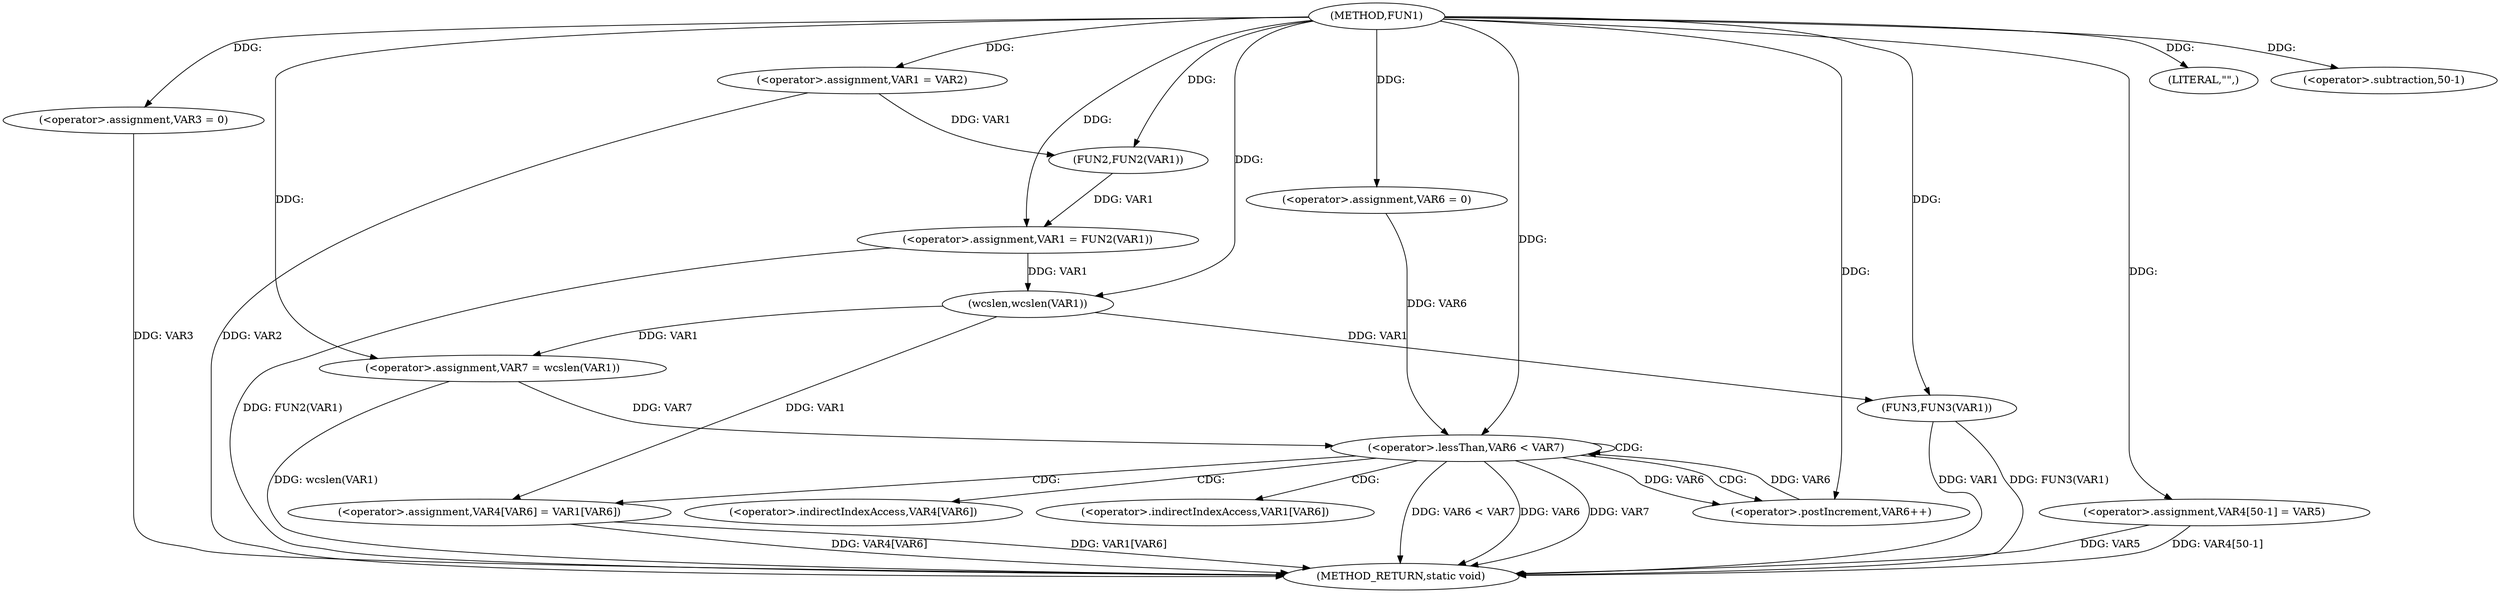 digraph FUN1 {  
"1000100" [label = "(METHOD,FUN1)" ]
"1000148" [label = "(METHOD_RETURN,static void)" ]
"1000104" [label = "(<operator>.assignment,VAR1 = VAR2)" ]
"1000107" [label = "(<operator>.assignment,VAR3 = 0)" ]
"1000110" [label = "(<operator>.assignment,VAR1 = FUN2(VAR1))" ]
"1000112" [label = "(FUN2,FUN2(VAR1))" ]
"1000115" [label = "(LITERAL,\"\",)" ]
"1000118" [label = "(<operator>.assignment,VAR7 = wcslen(VAR1))" ]
"1000120" [label = "(wcslen,wcslen(VAR1))" ]
"1000123" [label = "(<operator>.assignment,VAR6 = 0)" ]
"1000126" [label = "(<operator>.lessThan,VAR6 < VAR7)" ]
"1000129" [label = "(<operator>.postIncrement,VAR6++)" ]
"1000132" [label = "(<operator>.assignment,VAR4[VAR6] = VAR1[VAR6])" ]
"1000139" [label = "(<operator>.assignment,VAR4[50-1] = VAR5)" ]
"1000142" [label = "(<operator>.subtraction,50-1)" ]
"1000146" [label = "(FUN3,FUN3(VAR1))" ]
"1000133" [label = "(<operator>.indirectIndexAccess,VAR4[VAR6])" ]
"1000136" [label = "(<operator>.indirectIndexAccess,VAR1[VAR6])" ]
  "1000126" -> "1000148"  [ label = "DDG: VAR6 < VAR7"] 
  "1000107" -> "1000148"  [ label = "DDG: VAR3"] 
  "1000139" -> "1000148"  [ label = "DDG: VAR4[50-1]"] 
  "1000126" -> "1000148"  [ label = "DDG: VAR6"] 
  "1000126" -> "1000148"  [ label = "DDG: VAR7"] 
  "1000146" -> "1000148"  [ label = "DDG: FUN3(VAR1)"] 
  "1000146" -> "1000148"  [ label = "DDG: VAR1"] 
  "1000104" -> "1000148"  [ label = "DDG: VAR2"] 
  "1000132" -> "1000148"  [ label = "DDG: VAR4[VAR6]"] 
  "1000110" -> "1000148"  [ label = "DDG: FUN2(VAR1)"] 
  "1000118" -> "1000148"  [ label = "DDG: wcslen(VAR1)"] 
  "1000132" -> "1000148"  [ label = "DDG: VAR1[VAR6]"] 
  "1000139" -> "1000148"  [ label = "DDG: VAR5"] 
  "1000100" -> "1000104"  [ label = "DDG: "] 
  "1000100" -> "1000107"  [ label = "DDG: "] 
  "1000112" -> "1000110"  [ label = "DDG: VAR1"] 
  "1000100" -> "1000110"  [ label = "DDG: "] 
  "1000104" -> "1000112"  [ label = "DDG: VAR1"] 
  "1000100" -> "1000112"  [ label = "DDG: "] 
  "1000100" -> "1000115"  [ label = "DDG: "] 
  "1000120" -> "1000118"  [ label = "DDG: VAR1"] 
  "1000100" -> "1000118"  [ label = "DDG: "] 
  "1000110" -> "1000120"  [ label = "DDG: VAR1"] 
  "1000100" -> "1000120"  [ label = "DDG: "] 
  "1000100" -> "1000123"  [ label = "DDG: "] 
  "1000129" -> "1000126"  [ label = "DDG: VAR6"] 
  "1000123" -> "1000126"  [ label = "DDG: VAR6"] 
  "1000100" -> "1000126"  [ label = "DDG: "] 
  "1000118" -> "1000126"  [ label = "DDG: VAR7"] 
  "1000126" -> "1000129"  [ label = "DDG: VAR6"] 
  "1000100" -> "1000129"  [ label = "DDG: "] 
  "1000120" -> "1000132"  [ label = "DDG: VAR1"] 
  "1000100" -> "1000139"  [ label = "DDG: "] 
  "1000100" -> "1000142"  [ label = "DDG: "] 
  "1000120" -> "1000146"  [ label = "DDG: VAR1"] 
  "1000100" -> "1000146"  [ label = "DDG: "] 
  "1000126" -> "1000132"  [ label = "CDG: "] 
  "1000126" -> "1000129"  [ label = "CDG: "] 
  "1000126" -> "1000133"  [ label = "CDG: "] 
  "1000126" -> "1000136"  [ label = "CDG: "] 
  "1000126" -> "1000126"  [ label = "CDG: "] 
}
